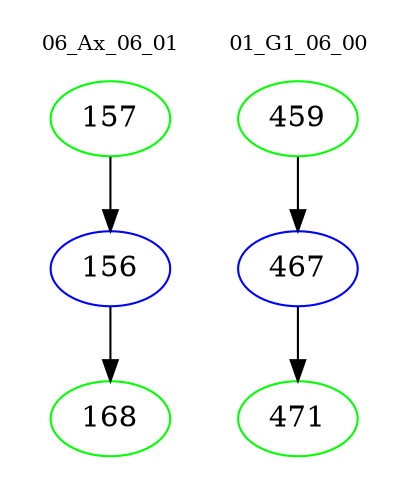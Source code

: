 digraph{
subgraph cluster_0 {
color = white
label = "06_Ax_06_01";
fontsize=10;
T0_157 [label="157", color="green"]
T0_157 -> T0_156 [color="black"]
T0_156 [label="156", color="blue"]
T0_156 -> T0_168 [color="black"]
T0_168 [label="168", color="green"]
}
subgraph cluster_1 {
color = white
label = "01_G1_06_00";
fontsize=10;
T1_459 [label="459", color="green"]
T1_459 -> T1_467 [color="black"]
T1_467 [label="467", color="blue"]
T1_467 -> T1_471 [color="black"]
T1_471 [label="471", color="green"]
}
}
